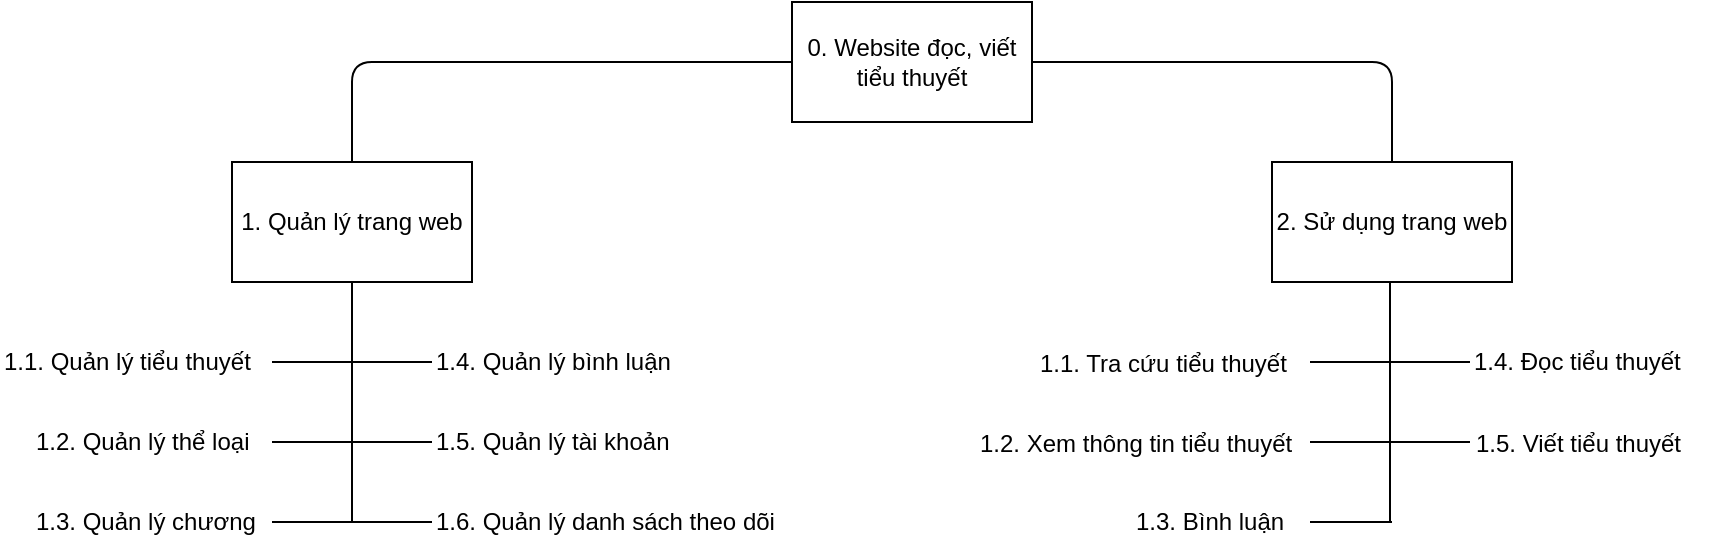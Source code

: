 <mxfile version="12.2.2" type="device" pages="1"><diagram id="W92VYY_c4ifJd9GWTzaZ" name="Page-1"><mxGraphModel dx="1860" dy="579" grid="1" gridSize="10" guides="1" tooltips="1" connect="1" arrows="1" fold="1" page="1" pageScale="1" pageWidth="850" pageHeight="1100" math="0" shadow="0"><root><mxCell id="0"/><mxCell id="1" parent="0"/><mxCell id="ZkPAH5IHoiYxT73VqVqV-1" value="0. Website đọc, viết tiểu thuyết" style="rounded=0;whiteSpace=wrap;html=1;" vertex="1" parent="1"><mxGeometry x="380" y="20" width="120" height="60" as="geometry"/></mxCell><mxCell id="ZkPAH5IHoiYxT73VqVqV-2" value="1. Quản lý trang web" style="rounded=0;whiteSpace=wrap;html=1;" vertex="1" parent="1"><mxGeometry x="100" y="100" width="120" height="60" as="geometry"/></mxCell><mxCell id="ZkPAH5IHoiYxT73VqVqV-3" value="2. Sử dụng trang web" style="rounded=0;whiteSpace=wrap;html=1;" vertex="1" parent="1"><mxGeometry x="620" y="100" width="120" height="60" as="geometry"/></mxCell><mxCell id="ZkPAH5IHoiYxT73VqVqV-4" value="" style="endArrow=none;html=1;" edge="1" parent="1" target="ZkPAH5IHoiYxT73VqVqV-2"><mxGeometry width="50" height="50" relative="1" as="geometry"><mxPoint x="160" y="280" as="sourcePoint"/><mxPoint x="150" y="200" as="targetPoint"/></mxGeometry></mxCell><mxCell id="ZkPAH5IHoiYxT73VqVqV-10" value="" style="endArrow=none;html=1;" edge="1" parent="1"><mxGeometry width="50" height="50" relative="1" as="geometry"><mxPoint x="120" y="280" as="sourcePoint"/><mxPoint x="200" y="280" as="targetPoint"/></mxGeometry></mxCell><mxCell id="ZkPAH5IHoiYxT73VqVqV-12" value="" style="endArrow=none;html=1;" edge="1" parent="1"><mxGeometry width="50" height="50" relative="1" as="geometry"><mxPoint x="120" y="240" as="sourcePoint"/><mxPoint x="200" y="240" as="targetPoint"/></mxGeometry></mxCell><mxCell id="ZkPAH5IHoiYxT73VqVqV-13" value="" style="endArrow=none;html=1;" edge="1" parent="1"><mxGeometry width="50" height="50" relative="1" as="geometry"><mxPoint x="120" y="200" as="sourcePoint"/><mxPoint x="200" y="200" as="targetPoint"/></mxGeometry></mxCell><mxCell id="ZkPAH5IHoiYxT73VqVqV-14" value="" style="endArrow=none;html=1;" edge="1" parent="1" source="ZkPAH5IHoiYxT73VqVqV-2" target="ZkPAH5IHoiYxT73VqVqV-1"><mxGeometry width="50" height="50" relative="1" as="geometry"><mxPoint x="100" y="550" as="sourcePoint"/><mxPoint x="150" y="500" as="targetPoint"/><Array as="points"><mxPoint x="160" y="50"/></Array></mxGeometry></mxCell><mxCell id="ZkPAH5IHoiYxT73VqVqV-15" value="" style="endArrow=none;html=1;" edge="1" parent="1" source="ZkPAH5IHoiYxT73VqVqV-3" target="ZkPAH5IHoiYxT73VqVqV-1"><mxGeometry width="50" height="50" relative="1" as="geometry"><mxPoint x="170" y="110" as="sourcePoint"/><mxPoint x="440" y="60" as="targetPoint"/><Array as="points"><mxPoint x="680" y="50"/></Array></mxGeometry></mxCell><mxCell id="ZkPAH5IHoiYxT73VqVqV-26" value="1.1. Quản lý tiểu thuyết" style="text;html=1;resizable=0;points=[];autosize=1;align=left;verticalAlign=top;spacingTop=-4;" vertex="1" parent="1"><mxGeometry x="-16" y="190" width="140" height="20" as="geometry"/></mxCell><mxCell id="ZkPAH5IHoiYxT73VqVqV-27" value="1.2. Quản lý thể loại" style="text;html=1;resizable=0;points=[];autosize=1;align=left;verticalAlign=top;spacingTop=-4;" vertex="1" parent="1"><mxGeometry y="230" width="120" height="20" as="geometry"/></mxCell><mxCell id="ZkPAH5IHoiYxT73VqVqV-28" value="1.3. Quản lý chương" style="text;html=1;resizable=0;points=[];autosize=1;align=left;verticalAlign=top;spacingTop=-4;" vertex="1" parent="1"><mxGeometry y="270" width="130" height="20" as="geometry"/></mxCell><mxCell id="ZkPAH5IHoiYxT73VqVqV-35" value="1.4. Quản lý bình luận" style="text;html=1;resizable=0;points=[];autosize=1;align=left;verticalAlign=top;spacingTop=-4;" vertex="1" parent="1"><mxGeometry x="200" y="190" width="130" height="20" as="geometry"/></mxCell><mxCell id="ZkPAH5IHoiYxT73VqVqV-36" value="1.5. Quản lý tài khoản" style="text;html=1;resizable=0;points=[];autosize=1;align=left;verticalAlign=top;spacingTop=-4;" vertex="1" parent="1"><mxGeometry x="200" y="230" width="130" height="20" as="geometry"/></mxCell><mxCell id="ZkPAH5IHoiYxT73VqVqV-37" value="1.6. Quản lý danh sách theo dõi" style="text;html=1;resizable=0;points=[];autosize=1;align=left;verticalAlign=top;spacingTop=-4;" vertex="1" parent="1"><mxGeometry x="200" y="270" width="190" height="20" as="geometry"/></mxCell><mxCell id="ZkPAH5IHoiYxT73VqVqV-45" value="" style="endArrow=none;html=1;" edge="1" parent="1"><mxGeometry width="50" height="50" relative="1" as="geometry"><mxPoint x="679" y="280" as="sourcePoint"/><mxPoint x="679" y="160" as="targetPoint"/></mxGeometry></mxCell><mxCell id="ZkPAH5IHoiYxT73VqVqV-46" value="" style="endArrow=none;html=1;" edge="1" parent="1"><mxGeometry width="50" height="50" relative="1" as="geometry"><mxPoint x="639" y="280" as="sourcePoint"/><mxPoint x="680" y="280" as="targetPoint"/></mxGeometry></mxCell><mxCell id="ZkPAH5IHoiYxT73VqVqV-47" value="" style="endArrow=none;html=1;" edge="1" parent="1"><mxGeometry width="50" height="50" relative="1" as="geometry"><mxPoint x="639" y="240" as="sourcePoint"/><mxPoint x="719" y="240" as="targetPoint"/></mxGeometry></mxCell><mxCell id="ZkPAH5IHoiYxT73VqVqV-48" value="" style="endArrow=none;html=1;" edge="1" parent="1"><mxGeometry width="50" height="50" relative="1" as="geometry"><mxPoint x="639" y="200" as="sourcePoint"/><mxPoint x="719" y="200" as="targetPoint"/></mxGeometry></mxCell><mxCell id="ZkPAH5IHoiYxT73VqVqV-49" value="1.1. Tra cứu tiểu thuyết" style="text;html=1;resizable=0;points=[];autosize=1;align=left;verticalAlign=top;spacingTop=-4;" vertex="1" parent="1"><mxGeometry x="502" y="191" width="140" height="20" as="geometry"/></mxCell><mxCell id="ZkPAH5IHoiYxT73VqVqV-50" value="1.2. Xem thông tin tiểu thuyết" style="text;html=1;resizable=0;points=[];autosize=1;align=left;verticalAlign=top;spacingTop=-4;" vertex="1" parent="1"><mxGeometry x="472" y="230.5" width="170" height="20" as="geometry"/></mxCell><mxCell id="ZkPAH5IHoiYxT73VqVqV-51" value="1.3. Bình luận" style="text;html=1;resizable=0;points=[];autosize=1;align=left;verticalAlign=top;spacingTop=-4;" vertex="1" parent="1"><mxGeometry x="550" y="270" width="90" height="20" as="geometry"/></mxCell><mxCell id="ZkPAH5IHoiYxT73VqVqV-52" value="1.4. Đọc tiểu thuyết" style="text;html=1;resizable=0;points=[];autosize=1;align=left;verticalAlign=top;spacingTop=-4;" vertex="1" parent="1"><mxGeometry x="719" y="190" width="120" height="20" as="geometry"/></mxCell><mxCell id="ZkPAH5IHoiYxT73VqVqV-55" value="1.5. Viết tiểu thuyết" style="text;html=1;resizable=0;points=[];autosize=1;align=left;verticalAlign=top;spacingTop=-4;" vertex="1" parent="1"><mxGeometry x="720" y="230.5" width="120" height="20" as="geometry"/></mxCell></root></mxGraphModel></diagram></mxfile>